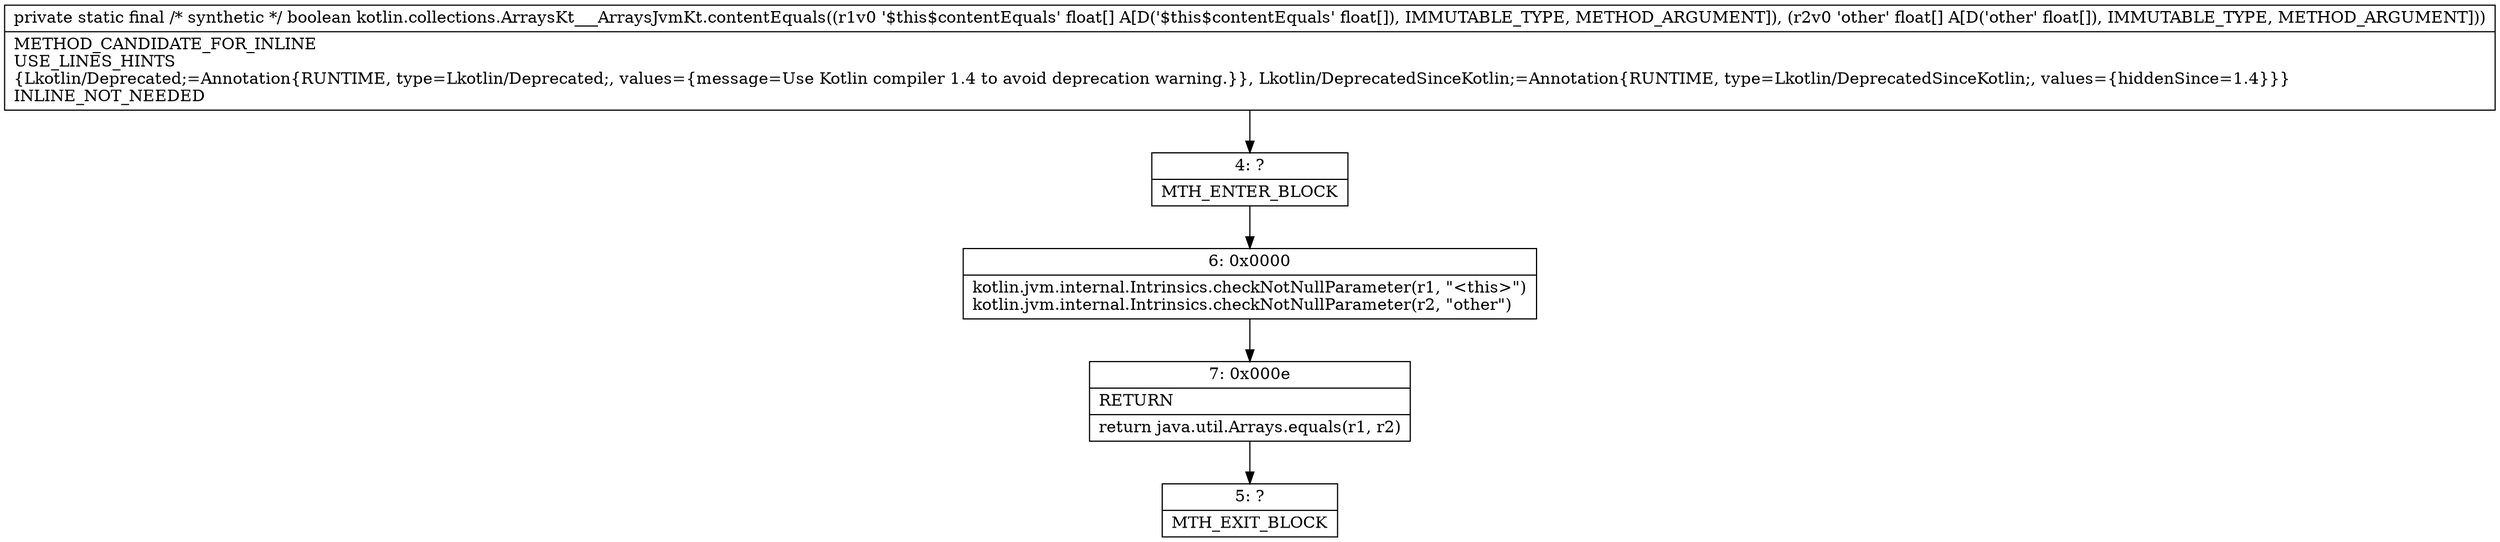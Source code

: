 digraph "CFG forkotlin.collections.ArraysKt___ArraysJvmKt.contentEquals([F[F)Z" {
Node_4 [shape=record,label="{4\:\ ?|MTH_ENTER_BLOCK\l}"];
Node_6 [shape=record,label="{6\:\ 0x0000|kotlin.jvm.internal.Intrinsics.checkNotNullParameter(r1, \"\<this\>\")\lkotlin.jvm.internal.Intrinsics.checkNotNullParameter(r2, \"other\")\l}"];
Node_7 [shape=record,label="{7\:\ 0x000e|RETURN\l|return java.util.Arrays.equals(r1, r2)\l}"];
Node_5 [shape=record,label="{5\:\ ?|MTH_EXIT_BLOCK\l}"];
MethodNode[shape=record,label="{private static final \/* synthetic *\/ boolean kotlin.collections.ArraysKt___ArraysJvmKt.contentEquals((r1v0 '$this$contentEquals' float[] A[D('$this$contentEquals' float[]), IMMUTABLE_TYPE, METHOD_ARGUMENT]), (r2v0 'other' float[] A[D('other' float[]), IMMUTABLE_TYPE, METHOD_ARGUMENT]))  | METHOD_CANDIDATE_FOR_INLINE\lUSE_LINES_HINTS\l\{Lkotlin\/Deprecated;=Annotation\{RUNTIME, type=Lkotlin\/Deprecated;, values=\{message=Use Kotlin compiler 1.4 to avoid deprecation warning.\}\}, Lkotlin\/DeprecatedSinceKotlin;=Annotation\{RUNTIME, type=Lkotlin\/DeprecatedSinceKotlin;, values=\{hiddenSince=1.4\}\}\}\lINLINE_NOT_NEEDED\l}"];
MethodNode -> Node_4;Node_4 -> Node_6;
Node_6 -> Node_7;
Node_7 -> Node_5;
}

